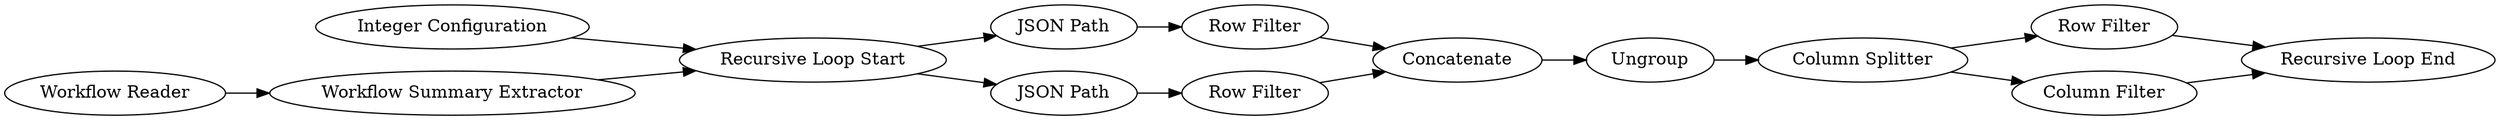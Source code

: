 digraph {
	6 [label="JSON Path"]
	943 [label="Integer Configuration"]
	945 [label="Column Splitter"]
	946 [label="Row Filter"]
	951 [label="JSON Path"]
	952 [label=Concatenate]
	953 [label=Ungroup]
	955 [label="Row Filter"]
	956 [label="Row Filter"]
	960 [label="Recursive Loop Start"]
	961 [label="Recursive Loop End"]
	962 [label="Column Filter"]
	986 [label="Workflow Summary Extractor"]
	1383 [label="Workflow Reader"]
	6 -> 956
	943 -> 960
	945 -> 946
	945 -> 962
	946 -> 961
	951 -> 955
	952 -> 953
	953 -> 945
	955 -> 952
	956 -> 952
	960 -> 6
	960 -> 951
	962 -> 961
	986 -> 960
	1383 -> 986
	rankdir=LR
}

